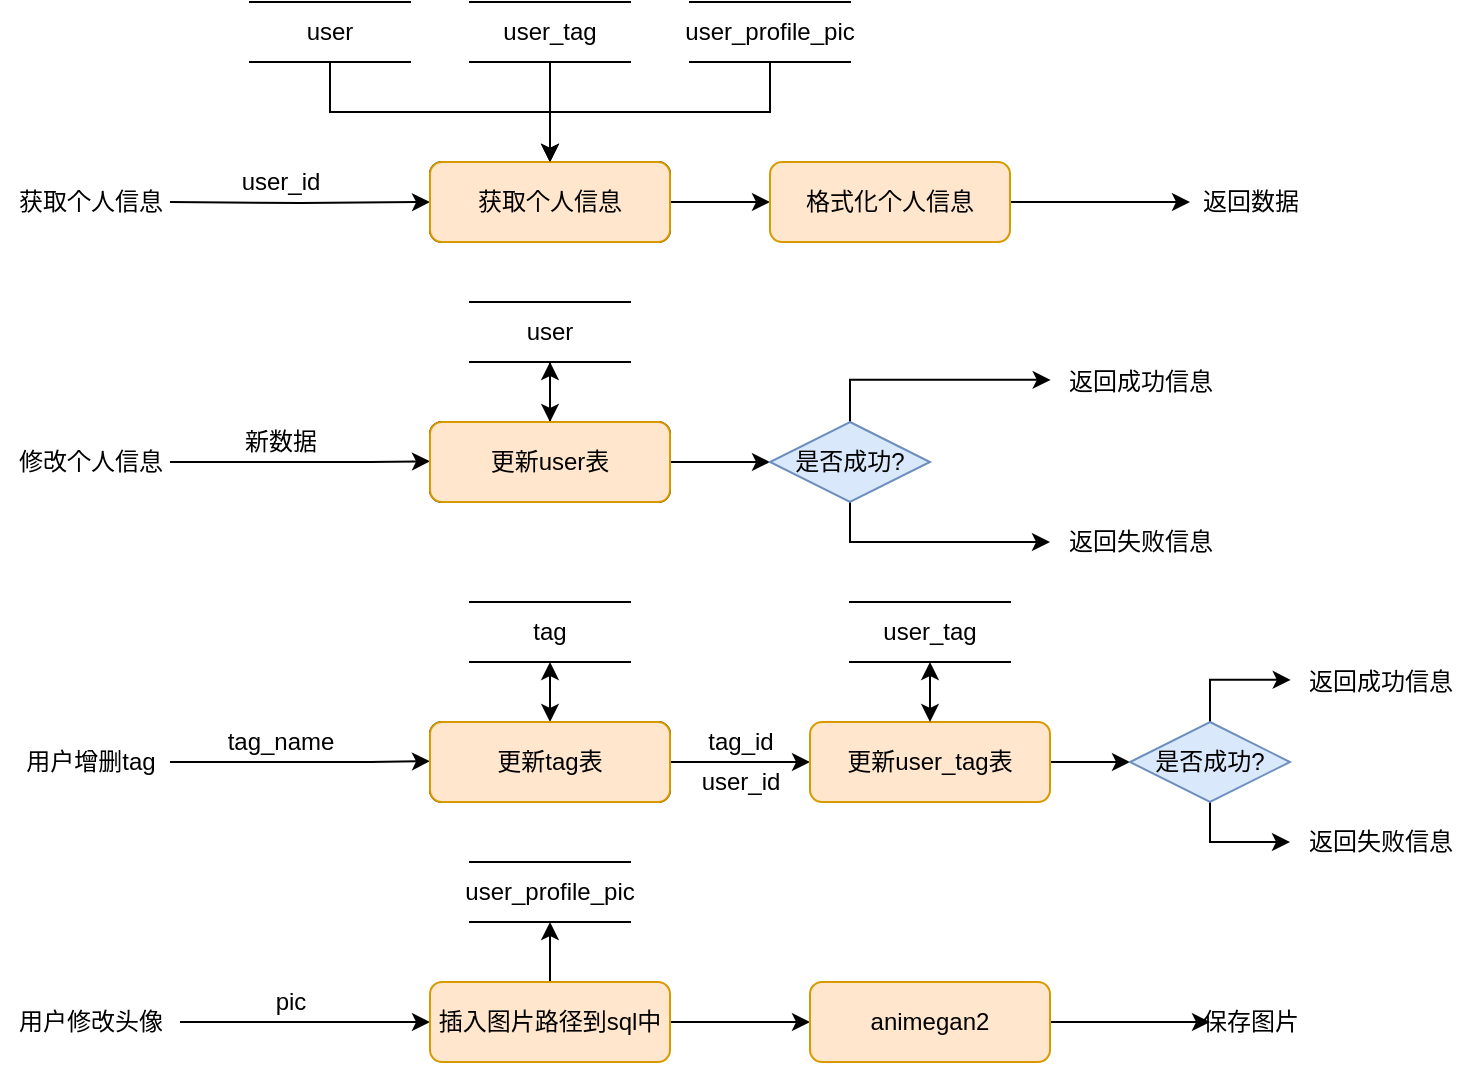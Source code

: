 <mxfile version="16.5.1" type="device"><diagram id="HqD4q1-fDUCK-xV1fY8Q" name="第 1 页"><mxGraphModel dx="1102" dy="844" grid="1" gridSize="10" guides="1" tooltips="1" connect="1" arrows="1" fold="1" page="1" pageScale="1" pageWidth="1920" pageHeight="1200" math="0" shadow="0"><root><mxCell id="0"/><mxCell id="1" parent="0"/><mxCell id="_A77ZG1o7a9W-ORRk0bf-1" value="修改个人信息" style="text;html=1;align=center;verticalAlign=middle;resizable=0;points=[];autosize=1;strokeColor=none;fillColor=none;" parent="1" vertex="1"><mxGeometry x="155" y="370" width="90" height="20" as="geometry"/></mxCell><mxCell id="_A77ZG1o7a9W-ORRk0bf-11" style="edgeStyle=orthogonalEdgeStyle;rounded=0;orthogonalLoop=1;jettySize=auto;html=1;entryX=0;entryY=0.5;entryDx=0;entryDy=0;" parent="1" target="_A77ZG1o7a9W-ORRk0bf-5" edge="1"><mxGeometry relative="1" as="geometry"><mxPoint x="240" y="250" as="sourcePoint"/></mxGeometry></mxCell><mxCell id="_A77ZG1o7a9W-ORRk0bf-2" value="获取个人信息" style="text;html=1;align=center;verticalAlign=middle;resizable=0;points=[];autosize=1;strokeColor=none;fillColor=none;" parent="1" vertex="1"><mxGeometry x="155" y="240" width="90" height="20" as="geometry"/></mxCell><mxCell id="_A77ZG1o7a9W-ORRk0bf-4" value="user_id" style="text;html=1;align=center;verticalAlign=middle;resizable=0;points=[];autosize=1;strokeColor=none;fillColor=none;" parent="1" vertex="1"><mxGeometry x="270" y="230" width="50" height="20" as="geometry"/></mxCell><mxCell id="_A77ZG1o7a9W-ORRk0bf-14" style="edgeStyle=orthogonalEdgeStyle;rounded=0;orthogonalLoop=1;jettySize=auto;html=1;exitX=1;exitY=0.5;exitDx=0;exitDy=0;" parent="1" source="_A77ZG1o7a9W-ORRk0bf-5" target="_A77ZG1o7a9W-ORRk0bf-9" edge="1"><mxGeometry relative="1" as="geometry"/></mxCell><mxCell id="_A77ZG1o7a9W-ORRk0bf-5" value="获取个人信息" style="rounded=1;whiteSpace=wrap;html=1;" parent="1" vertex="1"><mxGeometry x="370" y="230" width="120" height="40" as="geometry"/></mxCell><mxCell id="_A77ZG1o7a9W-ORRk0bf-12" style="edgeStyle=orthogonalEdgeStyle;rounded=0;orthogonalLoop=1;jettySize=auto;html=1;exitX=0.5;exitY=1;exitDx=0;exitDy=0;entryX=0.5;entryY=0;entryDx=0;entryDy=0;" parent="1" source="_A77ZG1o7a9W-ORRk0bf-7" target="_A77ZG1o7a9W-ORRk0bf-5" edge="1"><mxGeometry relative="1" as="geometry"/></mxCell><mxCell id="_A77ZG1o7a9W-ORRk0bf-7" value="user" style="shape=partialRectangle;whiteSpace=wrap;html=1;left=0;right=0;fillColor=none;" parent="1" vertex="1"><mxGeometry x="280" y="150" width="80" height="30" as="geometry"/></mxCell><mxCell id="_A77ZG1o7a9W-ORRk0bf-13" style="edgeStyle=orthogonalEdgeStyle;rounded=0;orthogonalLoop=1;jettySize=auto;html=1;exitX=0.5;exitY=1;exitDx=0;exitDy=0;entryX=0.5;entryY=0;entryDx=0;entryDy=0;" parent="1" source="_A77ZG1o7a9W-ORRk0bf-8" target="_A77ZG1o7a9W-ORRk0bf-5" edge="1"><mxGeometry relative="1" as="geometry"/></mxCell><mxCell id="_A77ZG1o7a9W-ORRk0bf-8" value="user_tag" style="shape=partialRectangle;whiteSpace=wrap;html=1;left=0;right=0;fillColor=none;" parent="1" vertex="1"><mxGeometry x="390" y="150" width="80" height="30" as="geometry"/></mxCell><mxCell id="_A77ZG1o7a9W-ORRk0bf-15" style="edgeStyle=orthogonalEdgeStyle;rounded=0;orthogonalLoop=1;jettySize=auto;html=1;exitX=1;exitY=0.5;exitDx=0;exitDy=0;" parent="1" source="_A77ZG1o7a9W-ORRk0bf-9" target="_A77ZG1o7a9W-ORRk0bf-10" edge="1"><mxGeometry relative="1" as="geometry"/></mxCell><mxCell id="_A77ZG1o7a9W-ORRk0bf-9" value="格式化个人信息" style="rounded=1;whiteSpace=wrap;html=1;fillColor=#ffe6cc;strokeColor=#d79b00;" parent="1" vertex="1"><mxGeometry x="540" y="230" width="120" height="40" as="geometry"/></mxCell><mxCell id="_A77ZG1o7a9W-ORRk0bf-10" value="返回数据" style="text;html=1;align=center;verticalAlign=middle;resizable=0;points=[];autosize=1;strokeColor=none;fillColor=none;" parent="1" vertex="1"><mxGeometry x="750" y="240" width="60" height="20" as="geometry"/></mxCell><mxCell id="_A77ZG1o7a9W-ORRk0bf-16" style="edgeStyle=orthogonalEdgeStyle;rounded=0;orthogonalLoop=1;jettySize=auto;html=1;entryX=0;entryY=0.5;entryDx=0;entryDy=0;" parent="1" edge="1"><mxGeometry relative="1" as="geometry"><mxPoint x="240" y="380" as="sourcePoint"/><mxPoint x="370" y="379.62" as="targetPoint"/><Array as="points"><mxPoint x="340" y="380"/><mxPoint x="340" y="380"/></Array></mxGeometry></mxCell><mxCell id="_A77ZG1o7a9W-ORRk0bf-25" style="edgeStyle=orthogonalEdgeStyle;rounded=0;orthogonalLoop=1;jettySize=auto;html=1;exitX=0.5;exitY=0;exitDx=0;exitDy=0;entryX=0.5;entryY=1;entryDx=0;entryDy=0;" parent="1" source="_A77ZG1o7a9W-ORRk0bf-17" target="_A77ZG1o7a9W-ORRk0bf-23" edge="1"><mxGeometry relative="1" as="geometry"/></mxCell><mxCell id="_A77ZG1o7a9W-ORRk0bf-26" style="edgeStyle=orthogonalEdgeStyle;rounded=0;orthogonalLoop=1;jettySize=auto;html=1;exitX=1;exitY=0.5;exitDx=0;exitDy=0;" parent="1" source="_A77ZG1o7a9W-ORRk0bf-17" target="_A77ZG1o7a9W-ORRk0bf-19" edge="1"><mxGeometry relative="1" as="geometry"/></mxCell><mxCell id="_A77ZG1o7a9W-ORRk0bf-17" value="更新user表" style="rounded=1;whiteSpace=wrap;html=1;" parent="1" vertex="1"><mxGeometry x="370" y="360" width="120" height="40" as="geometry"/></mxCell><mxCell id="_A77ZG1o7a9W-ORRk0bf-27" style="edgeStyle=orthogonalEdgeStyle;rounded=0;orthogonalLoop=1;jettySize=auto;html=1;exitX=0.5;exitY=0;exitDx=0;exitDy=0;entryX=0.004;entryY=0.447;entryDx=0;entryDy=0;entryPerimeter=0;" parent="1" source="_A77ZG1o7a9W-ORRk0bf-19" target="_A77ZG1o7a9W-ORRk0bf-20" edge="1"><mxGeometry relative="1" as="geometry"/></mxCell><mxCell id="_A77ZG1o7a9W-ORRk0bf-29" style="edgeStyle=orthogonalEdgeStyle;rounded=0;orthogonalLoop=1;jettySize=auto;html=1;exitX=0.5;exitY=1;exitDx=0;exitDy=0;entryX=0;entryY=0.5;entryDx=0;entryDy=0;entryPerimeter=0;" parent="1" source="_A77ZG1o7a9W-ORRk0bf-19" target="_A77ZG1o7a9W-ORRk0bf-22" edge="1"><mxGeometry relative="1" as="geometry"/></mxCell><mxCell id="_A77ZG1o7a9W-ORRk0bf-19" value="是否成功?" style="rhombus;whiteSpace=wrap;html=1;fillColor=#dae8fc;strokeColor=#6c8ebf;" parent="1" vertex="1"><mxGeometry x="540" y="360" width="80" height="40" as="geometry"/></mxCell><mxCell id="_A77ZG1o7a9W-ORRk0bf-20" value="返回成功信息" style="text;html=1;align=center;verticalAlign=middle;resizable=0;points=[];autosize=1;strokeColor=none;fillColor=none;" parent="1" vertex="1"><mxGeometry x="680" y="330" width="90" height="20" as="geometry"/></mxCell><mxCell id="_A77ZG1o7a9W-ORRk0bf-22" value="返回失败信息" style="text;html=1;align=center;verticalAlign=middle;resizable=0;points=[];autosize=1;strokeColor=none;fillColor=none;" parent="1" vertex="1"><mxGeometry x="680" y="410" width="90" height="20" as="geometry"/></mxCell><mxCell id="_A77ZG1o7a9W-ORRk0bf-24" style="edgeStyle=orthogonalEdgeStyle;rounded=0;orthogonalLoop=1;jettySize=auto;html=1;exitX=0.5;exitY=1;exitDx=0;exitDy=0;entryX=0.5;entryY=0;entryDx=0;entryDy=0;" parent="1" source="_A77ZG1o7a9W-ORRk0bf-23" target="_A77ZG1o7a9W-ORRk0bf-17" edge="1"><mxGeometry relative="1" as="geometry"/></mxCell><mxCell id="_A77ZG1o7a9W-ORRk0bf-23" value="user" style="shape=partialRectangle;whiteSpace=wrap;html=1;left=0;right=0;fillColor=none;" parent="1" vertex="1"><mxGeometry x="390" y="300" width="80" height="30" as="geometry"/></mxCell><mxCell id="_A77ZG1o7a9W-ORRk0bf-30" value="新数据" style="text;html=1;align=center;verticalAlign=middle;resizable=0;points=[];autosize=1;strokeColor=none;fillColor=none;" parent="1" vertex="1"><mxGeometry x="270" y="360" width="50" height="20" as="geometry"/></mxCell><mxCell id="_A77ZG1o7a9W-ORRk0bf-31" value="用户增删tag" style="text;html=1;align=center;verticalAlign=middle;resizable=0;points=[];autosize=1;strokeColor=none;fillColor=none;" parent="1" vertex="1"><mxGeometry x="160" y="520" width="80" height="20" as="geometry"/></mxCell><mxCell id="_A77ZG1o7a9W-ORRk0bf-32" style="edgeStyle=orthogonalEdgeStyle;rounded=0;orthogonalLoop=1;jettySize=auto;html=1;entryX=0;entryY=0.5;entryDx=0;entryDy=0;" parent="1" edge="1"><mxGeometry relative="1" as="geometry"><mxPoint x="240" y="529.96" as="sourcePoint"/><mxPoint x="370" y="529.58" as="targetPoint"/><Array as="points"><mxPoint x="340" y="529.96"/><mxPoint x="340" y="529.96"/></Array></mxGeometry></mxCell><mxCell id="_A77ZG1o7a9W-ORRk0bf-33" value="tag_name" style="text;html=1;align=center;verticalAlign=middle;resizable=0;points=[];autosize=1;strokeColor=none;fillColor=none;" parent="1" vertex="1"><mxGeometry x="260" y="510" width="70" height="20" as="geometry"/></mxCell><mxCell id="_A77ZG1o7a9W-ORRk0bf-40" style="edgeStyle=orthogonalEdgeStyle;rounded=0;orthogonalLoop=1;jettySize=auto;html=1;exitX=1;exitY=0.5;exitDx=0;exitDy=0;entryX=0;entryY=0.5;entryDx=0;entryDy=0;" parent="1" source="_A77ZG1o7a9W-ORRk0bf-34" target="_A77ZG1o7a9W-ORRk0bf-37" edge="1"><mxGeometry relative="1" as="geometry"/></mxCell><mxCell id="_A77ZG1o7a9W-ORRk0bf-34" value="更新tag表" style="rounded=1;whiteSpace=wrap;html=1;" parent="1" vertex="1"><mxGeometry x="370" y="510" width="120" height="40" as="geometry"/></mxCell><mxCell id="_A77ZG1o7a9W-ORRk0bf-35" value="tag" style="shape=partialRectangle;whiteSpace=wrap;html=1;left=0;right=0;fillColor=none;" parent="1" vertex="1"><mxGeometry x="390" y="450" width="80" height="30" as="geometry"/></mxCell><mxCell id="_A77ZG1o7a9W-ORRk0bf-36" value="" style="endArrow=classic;startArrow=classic;html=1;rounded=0;exitX=0.5;exitY=0;exitDx=0;exitDy=0;entryX=0.5;entryY=1;entryDx=0;entryDy=0;" parent="1" source="_A77ZG1o7a9W-ORRk0bf-34" target="_A77ZG1o7a9W-ORRk0bf-35" edge="1"><mxGeometry width="50" height="50" relative="1" as="geometry"><mxPoint x="410" y="390" as="sourcePoint"/><mxPoint x="460" y="340" as="targetPoint"/></mxGeometry></mxCell><mxCell id="_A77ZG1o7a9W-ORRk0bf-49" style="edgeStyle=orthogonalEdgeStyle;rounded=0;orthogonalLoop=1;jettySize=auto;html=1;exitX=1;exitY=0.5;exitDx=0;exitDy=0;" parent="1" source="_A77ZG1o7a9W-ORRk0bf-37" target="_A77ZG1o7a9W-ORRk0bf-46" edge="1"><mxGeometry relative="1" as="geometry"/></mxCell><mxCell id="_A77ZG1o7a9W-ORRk0bf-37" value="更新user_tag表" style="rounded=1;whiteSpace=wrap;html=1;fillColor=#ffe6cc;strokeColor=#d79b00;" parent="1" vertex="1"><mxGeometry x="560" y="510" width="120" height="40" as="geometry"/></mxCell><mxCell id="_A77ZG1o7a9W-ORRk0bf-38" value="user_tag" style="shape=partialRectangle;whiteSpace=wrap;html=1;left=0;right=0;fillColor=none;" parent="1" vertex="1"><mxGeometry x="580" y="450" width="80" height="30" as="geometry"/></mxCell><mxCell id="_A77ZG1o7a9W-ORRk0bf-39" value="" style="endArrow=classic;startArrow=classic;html=1;rounded=0;entryX=0.5;entryY=1;entryDx=0;entryDy=0;exitX=0.5;exitY=0;exitDx=0;exitDy=0;" parent="1" source="_A77ZG1o7a9W-ORRk0bf-37" target="_A77ZG1o7a9W-ORRk0bf-38" edge="1"><mxGeometry width="50" height="50" relative="1" as="geometry"><mxPoint x="410" y="390" as="sourcePoint"/><mxPoint x="460" y="340" as="targetPoint"/></mxGeometry></mxCell><mxCell id="_A77ZG1o7a9W-ORRk0bf-41" value="tag_id" style="text;html=1;align=center;verticalAlign=middle;resizable=0;points=[];autosize=1;strokeColor=none;fillColor=none;" parent="1" vertex="1"><mxGeometry x="500" y="510" width="50" height="20" as="geometry"/></mxCell><mxCell id="_A77ZG1o7a9W-ORRk0bf-42" value="user_id" style="text;html=1;align=center;verticalAlign=middle;resizable=0;points=[];autosize=1;strokeColor=none;fillColor=none;" parent="1" vertex="1"><mxGeometry x="500" y="530" width="50" height="20" as="geometry"/></mxCell><mxCell id="_A77ZG1o7a9W-ORRk0bf-44" style="edgeStyle=orthogonalEdgeStyle;rounded=0;orthogonalLoop=1;jettySize=auto;html=1;exitX=0.5;exitY=0;exitDx=0;exitDy=0;entryX=0.004;entryY=0.447;entryDx=0;entryDy=0;entryPerimeter=0;" parent="1" source="_A77ZG1o7a9W-ORRk0bf-46" target="_A77ZG1o7a9W-ORRk0bf-47" edge="1"><mxGeometry relative="1" as="geometry"/></mxCell><mxCell id="_A77ZG1o7a9W-ORRk0bf-45" style="edgeStyle=orthogonalEdgeStyle;rounded=0;orthogonalLoop=1;jettySize=auto;html=1;exitX=0.5;exitY=1;exitDx=0;exitDy=0;entryX=0;entryY=0.5;entryDx=0;entryDy=0;entryPerimeter=0;" parent="1" source="_A77ZG1o7a9W-ORRk0bf-46" target="_A77ZG1o7a9W-ORRk0bf-48" edge="1"><mxGeometry relative="1" as="geometry"/></mxCell><mxCell id="_A77ZG1o7a9W-ORRk0bf-46" value="是否成功?" style="rhombus;whiteSpace=wrap;html=1;fillColor=#dae8fc;strokeColor=#6c8ebf;" parent="1" vertex="1"><mxGeometry x="720" y="510" width="80" height="40" as="geometry"/></mxCell><mxCell id="_A77ZG1o7a9W-ORRk0bf-47" value="返回成功信息" style="text;html=1;align=center;verticalAlign=middle;resizable=0;points=[];autosize=1;strokeColor=none;fillColor=none;" parent="1" vertex="1"><mxGeometry x="800" y="480" width="90" height="20" as="geometry"/></mxCell><mxCell id="_A77ZG1o7a9W-ORRk0bf-48" value="返回失败信息" style="text;html=1;align=center;verticalAlign=middle;resizable=0;points=[];autosize=1;strokeColor=none;fillColor=none;" parent="1" vertex="1"><mxGeometry x="800" y="560" width="90" height="20" as="geometry"/></mxCell><mxCell id="_A77ZG1o7a9W-ORRk0bf-50" value="获取个人信息" style="rounded=1;whiteSpace=wrap;html=1;fillColor=#ffe6cc;strokeColor=#d79b00;" parent="1" vertex="1"><mxGeometry x="370" y="230" width="120" height="40" as="geometry"/></mxCell><mxCell id="_A77ZG1o7a9W-ORRk0bf-51" value="更新user表" style="rounded=1;whiteSpace=wrap;html=1;fillColor=#ffe6cc;strokeColor=#d79b00;" parent="1" vertex="1"><mxGeometry x="370" y="360" width="120" height="40" as="geometry"/></mxCell><mxCell id="_A77ZG1o7a9W-ORRk0bf-52" value="更新tag表" style="rounded=1;whiteSpace=wrap;html=1;fillColor=#ffe6cc;strokeColor=#d79b00;" parent="1" vertex="1"><mxGeometry x="370" y="510" width="120" height="40" as="geometry"/></mxCell><mxCell id="8dh9AzraTjzdksn5XxZI-2" style="edgeStyle=orthogonalEdgeStyle;rounded=0;orthogonalLoop=1;jettySize=auto;html=1;exitX=0.5;exitY=1;exitDx=0;exitDy=0;entryX=0.5;entryY=0;entryDx=0;entryDy=0;" edge="1" parent="1" source="8dh9AzraTjzdksn5XxZI-1" target="_A77ZG1o7a9W-ORRk0bf-50"><mxGeometry relative="1" as="geometry"/></mxCell><mxCell id="8dh9AzraTjzdksn5XxZI-1" value="user_profile_pic" style="shape=partialRectangle;whiteSpace=wrap;html=1;left=0;right=0;fillColor=none;" vertex="1" parent="1"><mxGeometry x="500" y="150" width="80" height="30" as="geometry"/></mxCell><mxCell id="8dh9AzraTjzdksn5XxZI-5" style="edgeStyle=orthogonalEdgeStyle;rounded=0;orthogonalLoop=1;jettySize=auto;html=1;" edge="1" parent="1" source="8dh9AzraTjzdksn5XxZI-3" target="8dh9AzraTjzdksn5XxZI-4"><mxGeometry relative="1" as="geometry"/></mxCell><mxCell id="8dh9AzraTjzdksn5XxZI-3" value="用户修改头像" style="text;html=1;align=center;verticalAlign=middle;resizable=0;points=[];autosize=1;strokeColor=none;fillColor=none;" vertex="1" parent="1"><mxGeometry x="155" y="650" width="90" height="20" as="geometry"/></mxCell><mxCell id="8dh9AzraTjzdksn5XxZI-8" style="edgeStyle=orthogonalEdgeStyle;rounded=0;orthogonalLoop=1;jettySize=auto;html=1;exitX=0.5;exitY=0;exitDx=0;exitDy=0;" edge="1" parent="1" source="8dh9AzraTjzdksn5XxZI-4" target="8dh9AzraTjzdksn5XxZI-7"><mxGeometry relative="1" as="geometry"/></mxCell><mxCell id="8dh9AzraTjzdksn5XxZI-10" style="edgeStyle=orthogonalEdgeStyle;rounded=0;orthogonalLoop=1;jettySize=auto;html=1;exitX=1;exitY=0.5;exitDx=0;exitDy=0;entryX=0;entryY=0.5;entryDx=0;entryDy=0;" edge="1" parent="1" source="8dh9AzraTjzdksn5XxZI-4" target="8dh9AzraTjzdksn5XxZI-9"><mxGeometry relative="1" as="geometry"/></mxCell><mxCell id="8dh9AzraTjzdksn5XxZI-4" value="插入图片路径到sql中" style="rounded=1;whiteSpace=wrap;html=1;fillColor=#ffe6cc;strokeColor=#d79b00;" vertex="1" parent="1"><mxGeometry x="370" y="640" width="120" height="40" as="geometry"/></mxCell><mxCell id="8dh9AzraTjzdksn5XxZI-6" value="pic" style="text;html=1;align=center;verticalAlign=middle;resizable=0;points=[];autosize=1;strokeColor=none;fillColor=none;" vertex="1" parent="1"><mxGeometry x="285" y="640" width="30" height="20" as="geometry"/></mxCell><mxCell id="8dh9AzraTjzdksn5XxZI-7" value="user_profile_pic" style="shape=partialRectangle;whiteSpace=wrap;html=1;left=0;right=0;fillColor=none;" vertex="1" parent="1"><mxGeometry x="390" y="580" width="80" height="30" as="geometry"/></mxCell><mxCell id="8dh9AzraTjzdksn5XxZI-11" style="edgeStyle=orthogonalEdgeStyle;rounded=0;orthogonalLoop=1;jettySize=auto;html=1;exitX=1;exitY=0.5;exitDx=0;exitDy=0;" edge="1" parent="1" source="8dh9AzraTjzdksn5XxZI-9"><mxGeometry relative="1" as="geometry"><mxPoint x="760" y="660" as="targetPoint"/></mxGeometry></mxCell><mxCell id="8dh9AzraTjzdksn5XxZI-9" value="animegan2" style="rounded=1;whiteSpace=wrap;html=1;fillColor=#ffe6cc;strokeColor=#d79b00;" vertex="1" parent="1"><mxGeometry x="560" y="640" width="120" height="40" as="geometry"/></mxCell><mxCell id="8dh9AzraTjzdksn5XxZI-12" value="保存图片" style="text;html=1;align=center;verticalAlign=middle;resizable=0;points=[];autosize=1;strokeColor=none;fillColor=none;" vertex="1" parent="1"><mxGeometry x="750" y="650" width="60" height="20" as="geometry"/></mxCell></root></mxGraphModel></diagram></mxfile>